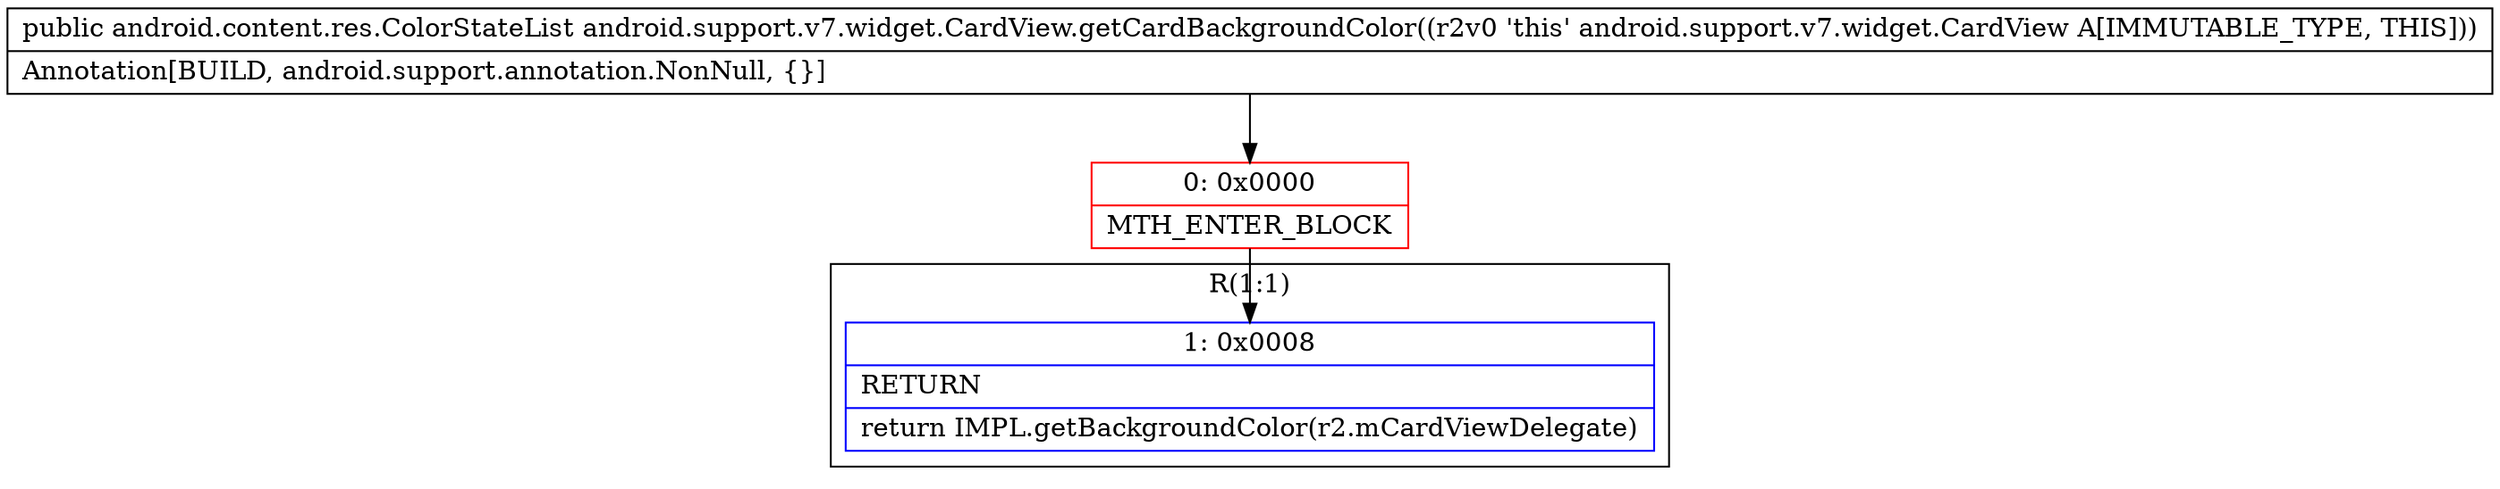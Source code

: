 digraph "CFG forandroid.support.v7.widget.CardView.getCardBackgroundColor()Landroid\/content\/res\/ColorStateList;" {
subgraph cluster_Region_1761391154 {
label = "R(1:1)";
node [shape=record,color=blue];
Node_1 [shape=record,label="{1\:\ 0x0008|RETURN\l|return IMPL.getBackgroundColor(r2.mCardViewDelegate)\l}"];
}
Node_0 [shape=record,color=red,label="{0\:\ 0x0000|MTH_ENTER_BLOCK\l}"];
MethodNode[shape=record,label="{public android.content.res.ColorStateList android.support.v7.widget.CardView.getCardBackgroundColor((r2v0 'this' android.support.v7.widget.CardView A[IMMUTABLE_TYPE, THIS]))  | Annotation[BUILD, android.support.annotation.NonNull, \{\}]\l}"];
MethodNode -> Node_0;
Node_0 -> Node_1;
}


